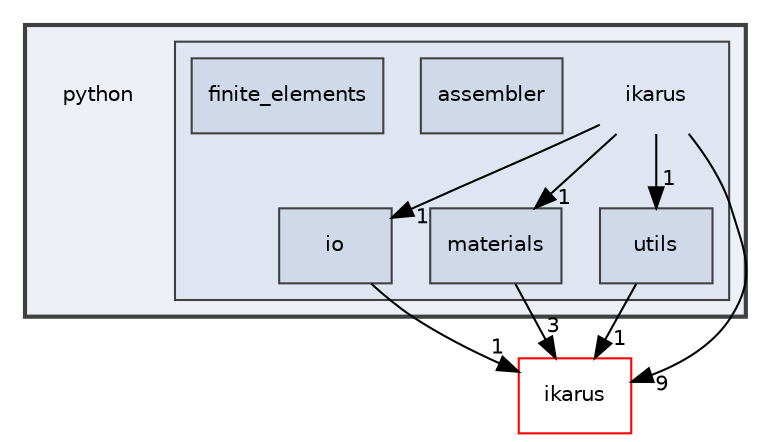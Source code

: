 digraph "python"
{
 // LATEX_PDF_SIZE
  edge [fontname="Helvetica",fontsize="10",labelfontname="Helvetica",labelfontsize="10"];
  node [fontname="Helvetica",fontsize="10",shape=record];
  compound=true
  subgraph clusterdir_7837fde3ab9c1fb2fc5be7b717af8d79 {
    graph [ bgcolor="#edf0f7", pencolor="grey25", style="filled,bold,", label="", fontname="Helvetica", fontsize="10", URL="dir_7837fde3ab9c1fb2fc5be7b717af8d79.html"]
    dir_7837fde3ab9c1fb2fc5be7b717af8d79 [shape=plaintext, label="python"];
  subgraph clusterdir_73badfddb58208682f2caf3b249febfe {
    graph [ bgcolor="#dfe5f1", pencolor="grey25", style="filled,", label="", fontname="Helvetica", fontsize="10", URL="dir_73badfddb58208682f2caf3b249febfe.html"]
    dir_73badfddb58208682f2caf3b249febfe [shape=plaintext, label="ikarus"];
  dir_ce77774bb77a77a8921d47dc6ef9535b [shape=box, label="assembler", style="filled,", fillcolor="#d0d9ea", color="grey25", URL="dir_ce77774bb77a77a8921d47dc6ef9535b.html"];
  dir_2c5a1e15fafdf1e3d4a509c62c23a920 [shape=box, label="finite_elements", style="filled,", fillcolor="#d0d9ea", color="grey25", URL="dir_2c5a1e15fafdf1e3d4a509c62c23a920.html"];
  dir_45c099bf920096a3a8905b6350a6be85 [shape=box, label="io", style="filled,", fillcolor="#d0d9ea", color="grey25", URL="dir_45c099bf920096a3a8905b6350a6be85.html"];
  dir_f76a953843f5286ce5302f8a81053dae [shape=box, label="materials", style="filled,", fillcolor="#d0d9ea", color="grey25", URL="dir_f76a953843f5286ce5302f8a81053dae.html"];
  dir_86832cf5e78640a96768d75c38062b36 [shape=box, label="utils", style="filled,", fillcolor="#d0d9ea", color="grey25", URL="dir_86832cf5e78640a96768d75c38062b36.html"];
  }
  }
  dir_5bec9ec6c6b8ab3f2f9d60d2ff21ed81 [shape=box, label="ikarus", style="", fillcolor="#edf0f7", color="red", URL="dir_5bec9ec6c6b8ab3f2f9d60d2ff21ed81.html"];
  dir_73badfddb58208682f2caf3b249febfe->dir_45c099bf920096a3a8905b6350a6be85 [headlabel="1", labeldistance=1.5 headhref="dir_000014_000017.html"];
  dir_73badfddb58208682f2caf3b249febfe->dir_5bec9ec6c6b8ab3f2f9d60d2ff21ed81 [headlabel="9", labeldistance=1.5 headhref="dir_000014_000013.html"];
  dir_73badfddb58208682f2caf3b249febfe->dir_86832cf5e78640a96768d75c38062b36 [headlabel="1", labeldistance=1.5 headhref="dir_000014_000031.html"];
  dir_73badfddb58208682f2caf3b249febfe->dir_f76a953843f5286ce5302f8a81053dae [headlabel="1", labeldistance=1.5 headhref="dir_000014_000022.html"];
  dir_45c099bf920096a3a8905b6350a6be85->dir_5bec9ec6c6b8ab3f2f9d60d2ff21ed81 [headlabel="1", labeldistance=1.5 headhref="dir_000017_000013.html"];
  dir_f76a953843f5286ce5302f8a81053dae->dir_5bec9ec6c6b8ab3f2f9d60d2ff21ed81 [headlabel="3", labeldistance=1.5 headhref="dir_000022_000013.html"];
  dir_86832cf5e78640a96768d75c38062b36->dir_5bec9ec6c6b8ab3f2f9d60d2ff21ed81 [headlabel="1", labeldistance=1.5 headhref="dir_000031_000013.html"];
}
